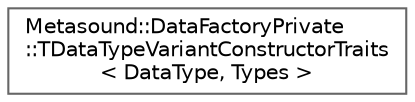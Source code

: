 digraph "Graphical Class Hierarchy"
{
 // INTERACTIVE_SVG=YES
 // LATEX_PDF_SIZE
  bgcolor="transparent";
  edge [fontname=Helvetica,fontsize=10,labelfontname=Helvetica,labelfontsize=10];
  node [fontname=Helvetica,fontsize=10,shape=box,height=0.2,width=0.4];
  rankdir="LR";
  Node0 [id="Node000000",label="Metasound::DataFactoryPrivate\l::TDataTypeVariantConstructorTraits\l\< DataType, Types \>",height=0.2,width=0.4,color="grey40", fillcolor="white", style="filled",URL="$df/d27/structMetasound_1_1DataFactoryPrivate_1_1TDataTypeVariantConstructorTraits.html",tooltip="Constructor traits for a for variant inputs."];
}
